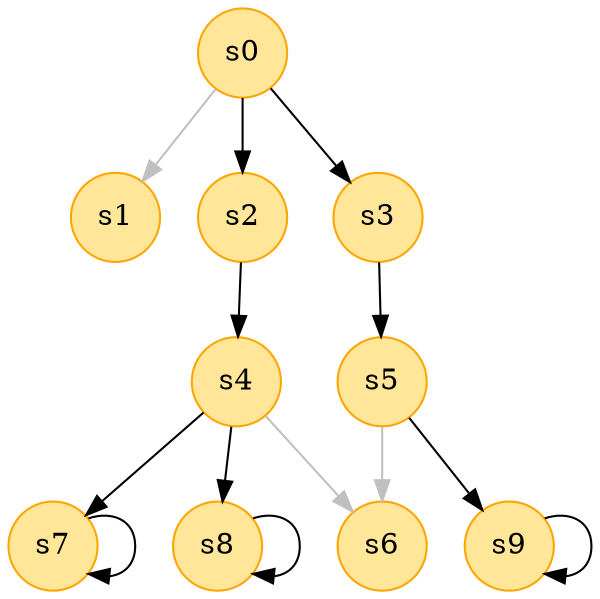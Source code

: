 digraph G {
  node [shape = circle,  style = filled,fillcolor = "#ffe699",color=orange, stroke = red, ];
  s0;
  s1;
  s2;
  s3;
  s4;
  s5;
  s6;
  s7;
  s7 -> s7;
  s8;
  s8 -> s8;
  s9;
  s9 -> s9;
  s0 -> s1[color=grey]
  s0 -> s2
  s0 -> s3
  s2 -> s4
  s3 -> s5
  s4 -> s6[color=grey]
  s5 -> s6[color=grey]
  s4 -> s7
  s4 -> s8
  s5 -> s9
}
